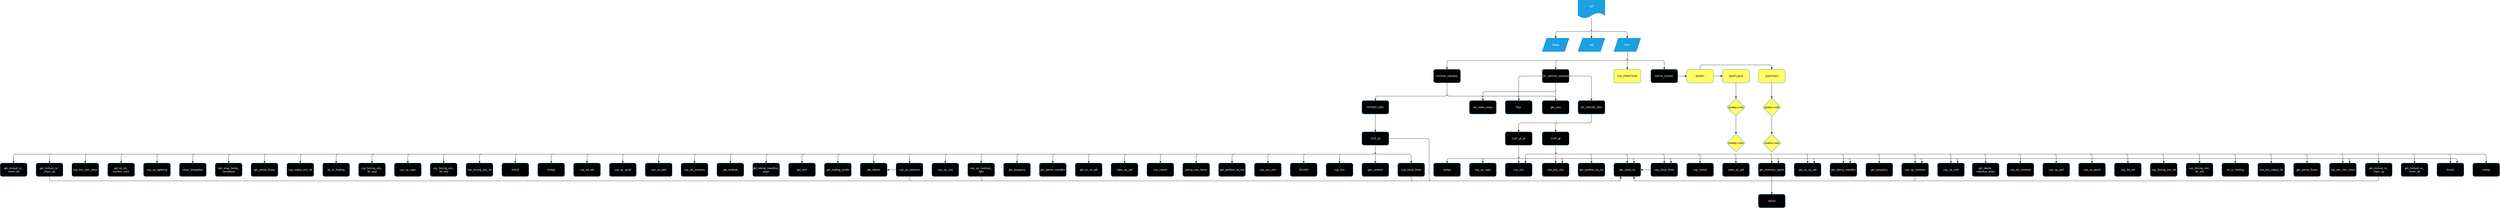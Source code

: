 <mxfile>
    <diagram id="ewuG9kTc1EjuDXKSrMaQ" name="Page-1">
        <mxGraphModel dx="8091" dy="666" grid="1" gridSize="10" guides="1" tooltips="1" connect="1" arrows="1" fold="1" page="1" pageScale="1" pageWidth="850" pageHeight="1100" math="0" shadow="0">
            <root>
                <mxCell id="0"/>
                <mxCell id="1" parent="0"/>
                <mxCell id="4" value="" style="edgeStyle=none;html=1;" parent="1" source="8" target="9" edge="1">
                    <mxGeometry relative="1" as="geometry"/>
                </mxCell>
                <mxCell id="5" value="" style="edgeStyle=orthogonalEdgeStyle;html=1;" parent="1" source="8" target="9" edge="1">
                    <mxGeometry relative="1" as="geometry"/>
                </mxCell>
                <mxCell id="6" value="" style="edgeStyle=orthogonalEdgeStyle;html=1;" parent="1" target="10" edge="1">
                    <mxGeometry relative="1" as="geometry">
                        <mxPoint x="425" y="130" as="sourcePoint"/>
                        <Array as="points">
                            <mxPoint x="425" y="190"/>
                            <mxPoint x="265" y="190"/>
                        </Array>
                    </mxGeometry>
                </mxCell>
                <mxCell id="7" value="" style="edgeStyle=orthogonalEdgeStyle;html=1;" parent="1" target="11" edge="1">
                    <mxGeometry relative="1" as="geometry">
                        <mxPoint x="425" y="130" as="sourcePoint"/>
                        <Array as="points">
                            <mxPoint x="425" y="190"/>
                            <mxPoint x="585" y="190"/>
                        </Array>
                    </mxGeometry>
                </mxCell>
                <mxCell id="8" value="GF" style="shape=document;whiteSpace=wrap;html=1;boundedLbl=1;fillColor=#1ba1e2;fontColor=#ffffff;strokeColor=#006EAF;" parent="1" vertex="1">
                    <mxGeometry x="365" y="50" width="120" height="80" as="geometry"/>
                </mxCell>
                <mxCell id="9" value="Init" style="shape=parallelogram;perimeter=parallelogramPerimeter;whiteSpace=wrap;html=1;fixedSize=1;fillColor=#1ba1e2;strokeColor=#006EAF;fontColor=#ffffff;" parent="1" vertex="1">
                    <mxGeometry x="365" y="220" width="120" height="60" as="geometry"/>
                </mxCell>
                <mxCell id="10" value="Setup" style="shape=parallelogram;perimeter=parallelogramPerimeter;whiteSpace=wrap;html=1;fixedSize=1;fillColor=#1ba1e2;strokeColor=#006EAF;fontColor=#ffffff;" parent="1" vertex="1">
                    <mxGeometry x="205" y="220" width="120" height="60" as="geometry"/>
                </mxCell>
                <mxCell id="13" value="" style="edgeStyle=orthogonalEdgeStyle;html=1;" parent="1" source="11" target="12" edge="1">
                    <mxGeometry relative="1" as="geometry"/>
                </mxCell>
                <mxCell id="19" style="edgeStyle=orthogonalEdgeStyle;html=1;exitX=0.5;exitY=1;exitDx=0;exitDy=0;entryX=0.5;entryY=0;entryDx=0;entryDy=0;" parent="1" source="11" target="18" edge="1">
                    <mxGeometry relative="1" as="geometry"/>
                </mxCell>
                <mxCell id="11" value="Run" style="shape=parallelogram;perimeter=parallelogramPerimeter;whiteSpace=wrap;html=1;fixedSize=1;fillColor=#1ba1e2;strokeColor=#006EAF;fontColor=#ffffff;" parent="1" vertex="1">
                    <mxGeometry x="525" y="220" width="120" height="60" as="geometry"/>
                </mxCell>
                <mxCell id="15" value="" style="edgeStyle=orthogonalEdgeStyle;html=1;exitX=0.5;exitY=1;exitDx=0;exitDy=0;entryX=0.5;entryY=0;entryDx=0;entryDy=0;" parent="1" source="11" target="14" edge="1">
                    <mxGeometry relative="1" as="geometry"/>
                </mxCell>
                <mxCell id="17" value="" style="edgeStyle=orthogonalEdgeStyle;html=1;exitX=0.5;exitY=1;exitDx=0;exitDy=0;entryX=0.5;entryY=0;entryDx=0;entryDy=0;" parent="1" source="11" target="16" edge="1">
                    <mxGeometry relative="1" as="geometry"/>
                </mxCell>
                <mxCell id="12" value="ICE_FRACTION" style="rounded=1;whiteSpace=wrap;html=1;fillColor=#FFFF66;strokeColor=#006EAF;fontColor=#000000;" parent="1" vertex="1">
                    <mxGeometry x="525" y="360" width="120" height="60" as="geometry"/>
                </mxCell>
                <mxCell id="29" value="" style="edgeStyle=orthogonalEdgeStyle;html=1;" parent="1" source="14" target="28" edge="1">
                    <mxGeometry relative="1" as="geometry"/>
                </mxCell>
                <mxCell id="14" value="GEOS_DQSAT" style="whiteSpace=wrap;html=1;fillColor=#000000;strokeColor=#006EAF;fontColor=#ffffff;rounded=1;" parent="1" vertex="1">
                    <mxGeometry x="690" y="360" width="120" height="60" as="geometry"/>
                </mxCell>
                <mxCell id="38" value="" style="edgeStyle=orthogonalEdgeStyle;html=1;" parent="1" source="16" target="37" edge="1">
                    <mxGeometry relative="1" as="geometry"/>
                </mxCell>
                <mxCell id="40" value="" style="edgeStyle=orthogonalEdgeStyle;html=1;" parent="1" source="16" target="39" edge="1">
                    <mxGeometry relative="1" as="geometry"/>
                </mxCell>
                <mxCell id="42" value="" style="edgeStyle=orthogonalEdgeStyle;html=1;" parent="1" source="16" target="41" edge="1">
                    <mxGeometry relative="1" as="geometry"/>
                </mxCell>
                <mxCell id="16" value="GF_GEOS5_Interface" style="whiteSpace=wrap;html=1;fillColor=#000000;strokeColor=#006EAF;fontColor=#ffffff;rounded=1;" parent="1" vertex="1">
                    <mxGeometry x="205" y="360" width="120" height="60" as="geometry"/>
                </mxCell>
                <mxCell id="36" value="" style="edgeStyle=orthogonalEdgeStyle;html=1;exitX=0.5;exitY=1;exitDx=0;exitDy=0;" parent="1" source="16" target="35" edge="1">
                    <mxGeometry relative="1" as="geometry"/>
                </mxCell>
                <mxCell id="128" style="edgeStyle=orthogonalEdgeStyle;html=1;exitX=0.5;exitY=1;exitDx=0;exitDy=0;" parent="1" source="18" target="35" edge="1">
                    <mxGeometry relative="1" as="geometry">
                        <Array as="points">
                            <mxPoint x="-220" y="480"/>
                            <mxPoint x="-60" y="480"/>
                        </Array>
                    </mxGeometry>
                </mxCell>
                <mxCell id="129" style="edgeStyle=orthogonalEdgeStyle;html=1;exitX=0.5;exitY=1;exitDx=0;exitDy=0;" parent="1" source="18" target="41" edge="1">
                    <mxGeometry relative="1" as="geometry">
                        <Array as="points">
                            <mxPoint x="-220" y="480"/>
                            <mxPoint x="100" y="480"/>
                        </Array>
                    </mxGeometry>
                </mxCell>
                <mxCell id="130" style="edgeStyle=orthogonalEdgeStyle;html=1;exitX=0.5;exitY=1;exitDx=0;exitDy=0;" parent="1" source="18" target="37" edge="1">
                    <mxGeometry relative="1" as="geometry">
                        <Array as="points">
                            <mxPoint x="-220" y="480"/>
                            <mxPoint x="265" y="480"/>
                        </Array>
                    </mxGeometry>
                </mxCell>
                <mxCell id="134" value="" style="edgeStyle=orthogonalEdgeStyle;html=1;exitX=0.5;exitY=1;exitDx=0;exitDy=0;entryX=0.5;entryY=0;entryDx=0;entryDy=0;" parent="1" source="18" target="133" edge="1">
                    <mxGeometry relative="1" as="geometry">
                        <Array as="points">
                            <mxPoint x="-220" y="480"/>
                            <mxPoint x="-540" y="480"/>
                        </Array>
                    </mxGeometry>
                </mxCell>
                <mxCell id="18" value="GF2020_Interface" style="whiteSpace=wrap;html=1;fillColor=#000000;strokeColor=#006EAF;fontColor=#ffffff;rounded=1;" parent="1" vertex="1">
                    <mxGeometry x="-280" y="360" width="120" height="60" as="geometry"/>
                </mxCell>
                <mxCell id="20" value="" style="edgeStyle=orthogonalEdgeStyle;html=1;exitX=0.5;exitY=1;exitDx=0;exitDy=0;" parent="1" source="30" target="23" edge="1">
                    <mxGeometry relative="1" as="geometry">
                        <mxPoint x="1070" y="420" as="sourcePoint"/>
                    </mxGeometry>
                </mxCell>
                <mxCell id="22" value="" style="edgeStyle=orthogonalEdgeStyle;html=1;entryX=0.5;entryY=0;entryDx=0;entryDy=0;" parent="1" source="23" target="24" edge="1">
                    <mxGeometry relative="1" as="geometry">
                        <mxPoint x="1070.0" y="650.0" as="targetPoint"/>
                    </mxGeometry>
                </mxCell>
                <mxCell id="23" value="qsatlqu.code" style="rhombus;whiteSpace=wrap;html=1;fillColor=#FFFF66;strokeColor=#006EAF;fontColor=#000000;" parent="1" vertex="1">
                    <mxGeometry x="1030" y="490" width="80" height="80" as="geometry"/>
                </mxCell>
                <mxCell id="24" value="esatlqu.code" style="rhombus;whiteSpace=wrap;html=1;fillColor=#FFFF66;strokeColor=#006EAF;fontColor=#000000;" parent="1" vertex="1">
                    <mxGeometry x="1030" y="650" width="80" height="80" as="geometry"/>
                </mxCell>
                <mxCell id="25" value="" style="edgeStyle=orthogonalEdgeStyle;html=1;entryX=0.5;entryY=0;entryDx=0;entryDy=0;" parent="1" source="26" target="27" edge="1">
                    <mxGeometry relative="1" as="geometry">
                        <mxPoint x="1230" y="650.0" as="targetPoint"/>
                    </mxGeometry>
                </mxCell>
                <mxCell id="26" value="qsatice.code" style="rhombus;whiteSpace=wrap;html=1;fillColor=#FFFF66;strokeColor=#006EAF;fontColor=#000000;" parent="1" vertex="1">
                    <mxGeometry x="1190" y="490" width="80" height="80" as="geometry"/>
                </mxCell>
                <mxCell id="27" value="esatice.code" style="rhombus;whiteSpace=wrap;html=1;fillColor=#FFFF66;strokeColor=#006EAF;fontColor=#000000;" parent="1" vertex="1">
                    <mxGeometry x="1190" y="650" width="80" height="80" as="geometry"/>
                </mxCell>
                <mxCell id="31" value="" style="edgeStyle=orthogonalEdgeStyle;html=1;" parent="1" source="28" target="30" edge="1">
                    <mxGeometry relative="1" as="geometry"/>
                </mxCell>
                <mxCell id="33" value="" style="edgeStyle=orthogonalEdgeStyle;html=1;exitX=0.5;exitY=0;exitDx=0;exitDy=0;entryX=0.5;entryY=0;entryDx=0;entryDy=0;" parent="1" source="28" target="32" edge="1">
                    <mxGeometry relative="1" as="geometry">
                        <Array as="points">
                            <mxPoint x="910" y="340"/>
                            <mxPoint x="1230" y="340"/>
                        </Array>
                    </mxGeometry>
                </mxCell>
                <mxCell id="28" value="ESINIT" style="whiteSpace=wrap;html=1;fillColor=#FFFF66;strokeColor=#006EAF;fontColor=#000000;rounded=1;" parent="1" vertex="1">
                    <mxGeometry x="850" y="360" width="120" height="60" as="geometry"/>
                </mxCell>
                <mxCell id="30" value="QSATLQU0" style="whiteSpace=wrap;html=1;fillColor=#FFFF66;strokeColor=#006EAF;fontColor=#000000;rounded=1;" parent="1" vertex="1">
                    <mxGeometry x="1010" y="360" width="120" height="60" as="geometry"/>
                </mxCell>
                <mxCell id="34" value="" style="edgeStyle=orthogonalEdgeStyle;html=1;exitX=0.5;exitY=1;exitDx=0;exitDy=0;" parent="1" source="32" target="26" edge="1">
                    <mxGeometry relative="1" as="geometry"/>
                </mxCell>
                <mxCell id="32" value="QSATICE0" style="whiteSpace=wrap;html=1;fillColor=#FFFF66;strokeColor=#006EAF;fontColor=#000000;rounded=1;" parent="1" vertex="1">
                    <mxGeometry x="1170" y="360" width="120" height="60" as="geometry"/>
                </mxCell>
                <mxCell id="35" value="set_index_loops" style="whiteSpace=wrap;html=1;fillColor=#000000;strokeColor=#006EAF;fontColor=#ffffff;rounded=1;" parent="1" vertex="1">
                    <mxGeometry x="-120" y="500" width="120" height="60" as="geometry"/>
                </mxCell>
                <mxCell id="37" value="get_vars" style="whiteSpace=wrap;html=1;fillColor=#000000;strokeColor=#006EAF;fontColor=#ffffff;rounded=1;" parent="1" vertex="1">
                    <mxGeometry x="205" y="500" width="120" height="60" as="geometry"/>
                </mxCell>
                <mxCell id="46" value="" style="edgeStyle=orthogonalEdgeStyle;html=1;exitX=0.5;exitY=1;exitDx=0;exitDy=0;" parent="1" source="39" target="45" edge="1">
                    <mxGeometry relative="1" as="geometry"/>
                </mxCell>
                <mxCell id="48" value="" style="edgeStyle=orthogonalEdgeStyle;html=1;exitX=0.5;exitY=1;exitDx=0;exitDy=0;" parent="1" source="39" target="47" edge="1">
                    <mxGeometry relative="1" as="geometry"/>
                </mxCell>
                <mxCell id="39" value="GF_GEOS5_DRV" style="whiteSpace=wrap;html=1;fillColor=#000000;strokeColor=#006EAF;fontColor=#ffffff;rounded=1;" parent="1" vertex="1">
                    <mxGeometry x="365" y="500" width="120" height="60" as="geometry"/>
                </mxCell>
                <mxCell id="41" value="flipz" style="whiteSpace=wrap;html=1;fillColor=#000000;strokeColor=#006EAF;fontColor=#ffffff;rounded=1;" parent="1" vertex="1">
                    <mxGeometry x="40" y="500" width="120" height="60" as="geometry"/>
                </mxCell>
                <mxCell id="50" value="" style="edgeStyle=orthogonalEdgeStyle;html=1;exitX=0.5;exitY=1;exitDx=0;exitDy=0;entryX=0.75;entryY=0;entryDx=0;entryDy=0;" parent="1" source="45" target="49" edge="1">
                    <mxGeometry relative="1" as="geometry"/>
                </mxCell>
                <mxCell id="52" style="edgeStyle=orthogonalEdgeStyle;html=1;exitX=0.5;exitY=1;exitDx=0;exitDy=0;entryX=0.5;entryY=0;entryDx=0;entryDy=0;" parent="1" source="45" target="51" edge="1">
                    <mxGeometry relative="1" as="geometry"/>
                </mxCell>
                <mxCell id="54" value="" style="edgeStyle=orthogonalEdgeStyle;html=1;exitX=0.5;exitY=1;exitDx=0;exitDy=0;" parent="1" source="45" target="53" edge="1">
                    <mxGeometry relative="1" as="geometry"/>
                </mxCell>
                <mxCell id="56" value="" style="edgeStyle=orthogonalEdgeStyle;html=1;exitX=0.5;exitY=1;exitDx=0;exitDy=0;" parent="1" source="45" target="55" edge="1">
                    <mxGeometry relative="1" as="geometry"/>
                </mxCell>
                <mxCell id="58" value="" style="edgeStyle=orthogonalEdgeStyle;html=1;exitX=0.5;exitY=1;exitDx=0;exitDy=0;" parent="1" source="45" target="57" edge="1">
                    <mxGeometry relative="1" as="geometry"/>
                </mxCell>
                <mxCell id="61" value="" style="edgeStyle=orthogonalEdgeStyle;html=1;exitX=0.5;exitY=1;exitDx=0;exitDy=0;" parent="1" source="45" target="60" edge="1">
                    <mxGeometry relative="1" as="geometry"/>
                </mxCell>
                <mxCell id="63" value="" style="edgeStyle=orthogonalEdgeStyle;html=1;exitX=0.5;exitY=1;exitDx=0;exitDy=0;" parent="1" source="45" target="62" edge="1">
                    <mxGeometry relative="1" as="geometry"/>
                </mxCell>
                <mxCell id="65" value="" style="edgeStyle=orthogonalEdgeStyle;html=1;exitX=0.5;exitY=1;exitDx=0;exitDy=0;" parent="1" source="45" target="64" edge="1">
                    <mxGeometry relative="1" as="geometry"/>
                </mxCell>
                <mxCell id="69" value="" style="edgeStyle=orthogonalEdgeStyle;html=1;exitX=0.5;exitY=1;exitDx=0;exitDy=0;" parent="1" source="45" target="68" edge="1">
                    <mxGeometry relative="1" as="geometry"/>
                </mxCell>
                <mxCell id="73" value="" style="edgeStyle=orthogonalEdgeStyle;html=1;exitX=0.5;exitY=1;exitDx=0;exitDy=0;" parent="1" source="45" target="72" edge="1">
                    <mxGeometry relative="1" as="geometry"/>
                </mxCell>
                <mxCell id="75" value="" style="edgeStyle=orthogonalEdgeStyle;html=1;exitX=0.5;exitY=1;exitDx=0;exitDy=0;" parent="1" source="45" target="74" edge="1">
                    <mxGeometry relative="1" as="geometry"/>
                </mxCell>
                <mxCell id="78" value="" style="edgeStyle=orthogonalEdgeStyle;html=1;exitX=0.5;exitY=1;exitDx=0;exitDy=0;" parent="1" source="45" target="77" edge="1">
                    <mxGeometry relative="1" as="geometry"/>
                </mxCell>
                <mxCell id="80" value="" style="edgeStyle=orthogonalEdgeStyle;html=1;exitX=0.5;exitY=1;exitDx=0;exitDy=0;" parent="1" source="45" target="79" edge="1">
                    <mxGeometry relative="1" as="geometry">
                        <mxPoint x="265" y="700" as="sourcePoint"/>
                        <Array as="points">
                            <mxPoint x="265" y="710"/>
                            <mxPoint x="265" y="740"/>
                            <mxPoint x="2185" y="740"/>
                        </Array>
                    </mxGeometry>
                </mxCell>
                <mxCell id="82" value="" style="edgeStyle=orthogonalEdgeStyle;html=1;exitX=0.5;exitY=1;exitDx=0;exitDy=0;" parent="1" source="45" target="81" edge="1">
                    <mxGeometry relative="1" as="geometry"/>
                </mxCell>
                <mxCell id="84" value="" style="edgeStyle=orthogonalEdgeStyle;html=1;exitX=0.5;exitY=1;exitDx=0;exitDy=0;" parent="1" source="45" target="83" edge="1">
                    <mxGeometry relative="1" as="geometry"/>
                </mxCell>
                <mxCell id="86" value="" style="edgeStyle=orthogonalEdgeStyle;html=1;exitX=0.5;exitY=1;exitDx=0;exitDy=0;" parent="1" source="45" target="85" edge="1">
                    <mxGeometry relative="1" as="geometry">
                        <mxPoint x="265" y="700" as="sourcePoint"/>
                        <Array as="points">
                            <mxPoint x="265" y="710"/>
                            <mxPoint x="265" y="740"/>
                            <mxPoint x="2660" y="740"/>
                        </Array>
                    </mxGeometry>
                </mxCell>
                <mxCell id="88" value="" style="edgeStyle=orthogonalEdgeStyle;html=1;exitX=0.5;exitY=1;exitDx=0;exitDy=0;" parent="1" source="45" target="87" edge="1">
                    <mxGeometry relative="1" as="geometry"/>
                </mxCell>
                <mxCell id="90" value="" style="edgeStyle=orthogonalEdgeStyle;html=1;exitX=0.5;exitY=1;exitDx=0;exitDy=0;" parent="1" source="45" target="89" edge="1">
                    <mxGeometry relative="1" as="geometry"/>
                </mxCell>
                <mxCell id="92" value="" style="edgeStyle=orthogonalEdgeStyle;html=1;exitX=0.5;exitY=1;exitDx=0;exitDy=0;" parent="1" source="45" target="91" edge="1">
                    <mxGeometry relative="1" as="geometry"/>
                </mxCell>
                <mxCell id="94" value="" style="edgeStyle=orthogonalEdgeStyle;html=1;exitX=0.5;exitY=1;exitDx=0;exitDy=0;" parent="1" source="45" target="93" edge="1">
                    <mxGeometry relative="1" as="geometry"/>
                </mxCell>
                <mxCell id="96" value="" style="edgeStyle=orthogonalEdgeStyle;html=1;exitX=0.5;exitY=1;exitDx=0;exitDy=0;" parent="1" source="45" target="95" edge="1">
                    <mxGeometry relative="1" as="geometry"/>
                </mxCell>
                <mxCell id="99" value="" style="edgeStyle=orthogonalEdgeStyle;html=1;exitX=0.5;exitY=1;exitDx=0;exitDy=0;" parent="1" source="45" target="98" edge="1">
                    <mxGeometry relative="1" as="geometry"/>
                </mxCell>
                <mxCell id="101" value="" style="edgeStyle=orthogonalEdgeStyle;html=1;exitX=0.5;exitY=1;exitDx=0;exitDy=0;" parent="1" source="45" target="100" edge="1">
                    <mxGeometry relative="1" as="geometry"/>
                </mxCell>
                <mxCell id="103" value="" style="edgeStyle=orthogonalEdgeStyle;html=1;exitX=0.5;exitY=1;exitDx=0;exitDy=0;" parent="1" source="45" target="102" edge="1">
                    <mxGeometry relative="1" as="geometry"/>
                </mxCell>
                <mxCell id="106" value="" style="edgeStyle=orthogonalEdgeStyle;html=1;exitX=0.5;exitY=1;exitDx=0;exitDy=0;" parent="1" source="45" target="105" edge="1">
                    <mxGeometry relative="1" as="geometry"/>
                </mxCell>
                <mxCell id="109" value="" style="edgeStyle=orthogonalEdgeStyle;html=1;exitX=0.5;exitY=1;exitDx=0;exitDy=0;" parent="1" source="45" target="107" edge="1">
                    <mxGeometry relative="1" as="geometry"/>
                </mxCell>
                <mxCell id="111" value="" style="edgeStyle=orthogonalEdgeStyle;html=1;exitX=0.5;exitY=1;exitDx=0;exitDy=0;" parent="1" source="45" target="110" edge="1">
                    <mxGeometry relative="1" as="geometry"/>
                </mxCell>
                <mxCell id="45" value="CUP_gf" style="whiteSpace=wrap;html=1;fillColor=#000000;strokeColor=#006EAF;fontColor=#ffffff;rounded=1;" parent="1" vertex="1">
                    <mxGeometry x="205" y="640" width="120" height="60" as="geometry"/>
                </mxCell>
                <mxCell id="112" value="" style="edgeStyle=orthogonalEdgeStyle;html=1;entryX=0.5;entryY=0;entryDx=0;entryDy=0;" parent="1" source="47" target="49" edge="1">
                    <mxGeometry relative="1" as="geometry">
                        <mxPoint x="130" y="770" as="targetPoint"/>
                        <Array as="points">
                            <mxPoint x="100" y="770"/>
                            <mxPoint x="100" y="770"/>
                        </Array>
                    </mxGeometry>
                </mxCell>
                <mxCell id="113" style="edgeStyle=orthogonalEdgeStyle;html=1;exitX=0.5;exitY=1;exitDx=0;exitDy=0;entryX=0.75;entryY=0;entryDx=0;entryDy=0;" parent="1" source="47" target="51" edge="1">
                    <mxGeometry relative="1" as="geometry">
                        <Array as="points">
                            <mxPoint x="100" y="760"/>
                            <mxPoint x="295" y="760"/>
                        </Array>
                    </mxGeometry>
                </mxCell>
                <mxCell id="114" style="edgeStyle=orthogonalEdgeStyle;html=1;exitX=0.5;exitY=1;exitDx=0;exitDy=0;entryX=0.75;entryY=0;entryDx=0;entryDy=0;" parent="1" source="47" target="55" edge="1">
                    <mxGeometry relative="1" as="geometry">
                        <Array as="points">
                            <mxPoint x="100" y="760"/>
                            <mxPoint x="615" y="760"/>
                        </Array>
                    </mxGeometry>
                </mxCell>
                <mxCell id="115" style="edgeStyle=orthogonalEdgeStyle;html=1;exitX=0.5;exitY=1;exitDx=0;exitDy=0;entryX=0.75;entryY=0;entryDx=0;entryDy=0;" parent="1" source="47" target="57" edge="1">
                    <mxGeometry relative="1" as="geometry">
                        <Array as="points">
                            <mxPoint x="100" y="760"/>
                            <mxPoint x="780" y="760"/>
                        </Array>
                    </mxGeometry>
                </mxCell>
                <mxCell id="116" style="edgeStyle=orthogonalEdgeStyle;html=1;exitX=0.5;exitY=1;exitDx=0;exitDy=0;entryX=0.75;entryY=0;entryDx=0;entryDy=0;" parent="1" source="47" target="64" edge="1">
                    <mxGeometry relative="1" as="geometry">
                        <Array as="points">
                            <mxPoint x="100" y="760"/>
                            <mxPoint x="1260" y="760"/>
                        </Array>
                    </mxGeometry>
                </mxCell>
                <mxCell id="117" style="edgeStyle=orthogonalEdgeStyle;html=1;exitX=0.5;exitY=1;exitDx=0;exitDy=0;entryX=0.75;entryY=0;entryDx=0;entryDy=0;" parent="1" source="47" target="68" edge="1">
                    <mxGeometry relative="1" as="geometry">
                        <mxPoint x="940" y="730" as="targetPoint"/>
                        <Array as="points">
                            <mxPoint x="100" y="760"/>
                            <mxPoint x="1420" y="760"/>
                        </Array>
                    </mxGeometry>
                </mxCell>
                <mxCell id="118" style="edgeStyle=orthogonalEdgeStyle;html=1;exitX=0.5;exitY=1;exitDx=0;exitDy=0;entryX=0.75;entryY=0;entryDx=0;entryDy=0;" parent="1" source="47" target="70" edge="1">
                    <mxGeometry relative="1" as="geometry">
                        <Array as="points">
                            <mxPoint x="100" y="760"/>
                            <mxPoint x="1580" y="760"/>
                        </Array>
                    </mxGeometry>
                </mxCell>
                <mxCell id="119" style="edgeStyle=orthogonalEdgeStyle;html=1;exitX=0.5;exitY=1;exitDx=0;exitDy=0;entryX=0.75;entryY=0;entryDx=0;entryDy=0;" parent="1" source="47" target="74" edge="1">
                    <mxGeometry relative="1" as="geometry">
                        <Array as="points">
                            <mxPoint x="100" y="760"/>
                            <mxPoint x="1900" y="760"/>
                        </Array>
                    </mxGeometry>
                </mxCell>
                <mxCell id="120" style="edgeStyle=orthogonalEdgeStyle;html=1;exitX=0.5;exitY=1;exitDx=0;exitDy=0;entryX=0.75;entryY=0;entryDx=0;entryDy=0;" parent="1" source="47" target="77" edge="1">
                    <mxGeometry relative="1" as="geometry">
                        <Array as="points">
                            <mxPoint x="100" y="760"/>
                            <mxPoint x="2060" y="760"/>
                        </Array>
                    </mxGeometry>
                </mxCell>
                <mxCell id="122" style="edgeStyle=orthogonalEdgeStyle;html=1;exitX=0.5;exitY=1;exitDx=0;exitDy=0;" parent="1" source="47" target="121" edge="1">
                    <mxGeometry relative="1" as="geometry">
                        <Array as="points">
                            <mxPoint x="100" y="760"/>
                            <mxPoint x="-60" y="760"/>
                        </Array>
                    </mxGeometry>
                </mxCell>
                <mxCell id="123" style="edgeStyle=orthogonalEdgeStyle;html=1;exitX=0.5;exitY=1;exitDx=0;exitDy=0;entryX=0.75;entryY=0;entryDx=0;entryDy=0;" parent="1" source="47" target="100" edge="1">
                    <mxGeometry relative="1" as="geometry">
                        <Array as="points">
                            <mxPoint x="100" y="760"/>
                            <mxPoint x="3810" y="760"/>
                        </Array>
                    </mxGeometry>
                </mxCell>
                <mxCell id="124" style="edgeStyle=orthogonalEdgeStyle;html=1;exitX=0.5;exitY=1;exitDx=0;exitDy=0;entryX=0.75;entryY=0;entryDx=0;entryDy=0;" parent="1" source="47" target="107" edge="1">
                    <mxGeometry relative="1" as="geometry">
                        <Array as="points">
                            <mxPoint x="100" y="760"/>
                            <mxPoint x="4290" y="760"/>
                        </Array>
                    </mxGeometry>
                </mxCell>
                <mxCell id="126" style="edgeStyle=orthogonalEdgeStyle;html=1;exitX=0.5;exitY=1;exitDx=0;exitDy=0;" parent="1" source="47" target="125" edge="1">
                    <mxGeometry relative="1" as="geometry">
                        <Array as="points">
                            <mxPoint x="100" y="760"/>
                            <mxPoint x="-220" y="760"/>
                        </Array>
                    </mxGeometry>
                </mxCell>
                <mxCell id="47" value="CUP_gf_sh" style="whiteSpace=wrap;html=1;fillColor=#000000;strokeColor=#006EAF;fontColor=#ffffff;rounded=1;" parent="1" vertex="1">
                    <mxGeometry x="40" y="640" width="120" height="60" as="geometry"/>
                </mxCell>
                <mxCell id="49" value="cup_env" style="whiteSpace=wrap;html=1;fillColor=#000000;strokeColor=#006EAF;fontColor=#ffffff;rounded=1;" parent="1" vertex="1">
                    <mxGeometry x="40" y="780" width="120" height="60" as="geometry"/>
                </mxCell>
                <mxCell id="51" value="cup_env_clev" style="whiteSpace=wrap;html=1;fillColor=#000000;strokeColor=#006EAF;fontColor=#ffffff;rounded=1;" parent="1" vertex="1">
                    <mxGeometry x="205" y="780" width="120" height="60" as="geometry"/>
                </mxCell>
                <mxCell id="53" value="get_partition_liq_ice" style="whiteSpace=wrap;html=1;fillColor=#000000;strokeColor=#006EAF;fontColor=#ffffff;rounded=1;" parent="1" vertex="1">
                    <mxGeometry x="365" y="780" width="120" height="60" as="geometry"/>
                </mxCell>
                <mxCell id="55" value="get_cloud_bc" style="whiteSpace=wrap;html=1;fillColor=#000000;strokeColor=#006EAF;fontColor=#ffffff;rounded=1;" parent="1" vertex="1">
                    <mxGeometry x="525" y="780" width="120" height="60" as="geometry"/>
                </mxCell>
                <mxCell id="59" value="" style="edgeStyle=orthogonalEdgeStyle;html=1;" parent="1" source="57" target="55" edge="1">
                    <mxGeometry relative="1" as="geometry"/>
                </mxCell>
                <mxCell id="57" value="cup_cloud_limits" style="whiteSpace=wrap;html=1;fillColor=#000000;strokeColor=#006EAF;fontColor=#ffffff;rounded=1;" parent="1" vertex="1">
                    <mxGeometry x="690" y="780" width="120" height="60" as="geometry"/>
                </mxCell>
                <mxCell id="60" value="cup_minimi" style="whiteSpace=wrap;html=1;fillColor=#000000;strokeColor=#006EAF;fontColor=#ffffff;rounded=1;" parent="1" vertex="1">
                    <mxGeometry x="850" y="780" width="120" height="60" as="geometry"/>
                </mxCell>
                <mxCell id="62" value="rates_up_pdf" style="whiteSpace=wrap;html=1;fillColor=#000000;strokeColor=#006EAF;fontColor=#ffffff;rounded=1;" parent="1" vertex="1">
                    <mxGeometry x="1010" y="780" width="120" height="60" as="geometry"/>
                </mxCell>
                <mxCell id="67" value="" style="edgeStyle=orthogonalEdgeStyle;html=1;" parent="1" source="64" target="66" edge="1">
                    <mxGeometry relative="1" as="geometry"/>
                </mxCell>
                <mxCell id="64" value="get_inversion_layers" style="whiteSpace=wrap;html=1;fillColor=#000000;strokeColor=#006EAF;fontColor=#ffffff;rounded=1;" parent="1" vertex="1">
                    <mxGeometry x="1170" y="780" width="120" height="60" as="geometry"/>
                </mxCell>
                <mxCell id="66" value="deriv3" style="whiteSpace=wrap;html=1;fillColor=#000000;strokeColor=#006EAF;fontColor=#ffffff;rounded=1;" parent="1" vertex="1">
                    <mxGeometry x="1170" y="920" width="120" height="60" as="geometry"/>
                </mxCell>
                <mxCell id="71" value="" style="edgeStyle=orthogonalEdgeStyle;html=1;exitX=0.5;exitY=1;exitDx=0;exitDy=0;" parent="1" source="45" target="70" edge="1">
                    <mxGeometry relative="1" as="geometry">
                        <mxPoint x="730" y="690" as="sourcePoint"/>
                    </mxGeometry>
                </mxCell>
                <mxCell id="68" value="get_zu_zd_pdf" style="whiteSpace=wrap;html=1;fillColor=#000000;strokeColor=#006EAF;fontColor=#ffffff;rounded=1;" parent="1" vertex="1">
                    <mxGeometry x="1330" y="780" width="120" height="60" as="geometry"/>
                </mxCell>
                <mxCell id="70" value="get_lateral_massflux" style="whiteSpace=wrap;html=1;fillColor=#000000;strokeColor=#006EAF;fontColor=#ffffff;rounded=1;" parent="1" vertex="1">
                    <mxGeometry x="1490" y="780" width="120" height="60" as="geometry"/>
                </mxCell>
                <mxCell id="72" value="get_bouyancy" style="whiteSpace=wrap;html=1;fillColor=#000000;strokeColor=#006EAF;fontColor=#ffffff;rounded=1;" parent="1" vertex="1">
                    <mxGeometry x="1650" y="780" width="120" height="60" as="geometry"/>
                </mxCell>
                <mxCell id="76" style="edgeStyle=orthogonalEdgeStyle;html=1;exitX=0.5;exitY=1;exitDx=0;exitDy=0;entryX=0.75;entryY=1;entryDx=0;entryDy=0;" parent="1" source="74" target="55" edge="1">
                    <mxGeometry relative="1" as="geometry">
                        <mxPoint x="1090" y="900" as="targetPoint"/>
                        <Array as="points">
                            <mxPoint x="1870" y="860"/>
                            <mxPoint x="615" y="860"/>
                        </Array>
                    </mxGeometry>
                </mxCell>
                <mxCell id="74" value="cup_up_moisture" style="whiteSpace=wrap;html=1;fillColor=#000000;strokeColor=#006EAF;fontColor=#ffffff;rounded=1;" parent="1" vertex="1">
                    <mxGeometry x="1810" y="780" width="120" height="60" as="geometry"/>
                </mxCell>
                <mxCell id="77" value="cup_up_vvel" style="whiteSpace=wrap;html=1;fillColor=#000000;strokeColor=#006EAF;fontColor=#ffffff;rounded=1;" parent="1" vertex="1">
                    <mxGeometry x="1970" y="780" width="120" height="60" as="geometry"/>
                </mxCell>
                <mxCell id="79" value="get_lateral_ massflux_down" style="whiteSpace=wrap;html=1;fillColor=#000000;strokeColor=#006EAF;fontColor=#ffffff;rounded=1;" parent="1" vertex="1">
                    <mxGeometry x="2125" y="780" width="120" height="60" as="geometry"/>
                </mxCell>
                <mxCell id="81" value="cup_dd_moisture" style="whiteSpace=wrap;html=1;fillColor=#000000;strokeColor=#006EAF;fontColor=#ffffff;rounded=1;" parent="1" vertex="1">
                    <mxGeometry x="2280" y="780" width="120" height="60" as="geometry"/>
                </mxCell>
                <mxCell id="83" value="cup_up_aa0" style="whiteSpace=wrap;html=1;fillColor=#000000;strokeColor=#006EAF;fontColor=#ffffff;rounded=1;" parent="1" vertex="1">
                    <mxGeometry x="2440" y="780" width="120" height="60" as="geometry"/>
                </mxCell>
                <mxCell id="85" value="cup_up_aa1bl" style="whiteSpace=wrap;html=1;fillColor=#000000;strokeColor=#006EAF;fontColor=#ffffff;rounded=1;" parent="1" vertex="1">
                    <mxGeometry x="2600" y="780" width="120" height="60" as="geometry"/>
                </mxCell>
                <mxCell id="87" value="cup_dd_edt" style="whiteSpace=wrap;html=1;fillColor=#000000;strokeColor=#006EAF;fontColor=#ffffff;rounded=1;" parent="1" vertex="1">
                    <mxGeometry x="2760" y="780" width="120" height="60" as="geometry"/>
                </mxCell>
                <mxCell id="89" value="cup_forcing_ens_3d" style="whiteSpace=wrap;html=1;fillColor=#000000;strokeColor=#006EAF;fontColor=#ffffff;rounded=1;" parent="1" vertex="1">
                    <mxGeometry x="2920" y="780" width="120" height="60" as="geometry"/>
                </mxCell>
                <mxCell id="91" value="cup_forcing_ens_ 3d_mid" style="whiteSpace=wrap;html=1;fillColor=#000000;strokeColor=#006EAF;fontColor=#ffffff;rounded=1;" parent="1" vertex="1">
                    <mxGeometry x="3080" y="780" width="120" height="60" as="geometry"/>
                </mxCell>
                <mxCell id="93" value="ke_to_heating" style="whiteSpace=wrap;html=1;fillColor=#000000;strokeColor=#006EAF;fontColor=#ffffff;rounded=1;" parent="1" vertex="1">
                    <mxGeometry x="3240" y="780" width="120" height="60" as="geometry"/>
                </mxCell>
                <mxCell id="95" value="cup_env_output_3d" style="whiteSpace=wrap;html=1;fillColor=#000000;strokeColor=#006EAF;fontColor=#ffffff;rounded=1;" parent="1" vertex="1">
                    <mxGeometry x="3400" y="780" width="120" height="60" as="geometry"/>
                </mxCell>
                <mxCell id="98" value="get_precip_fluxes" style="whiteSpace=wrap;html=1;fillColor=#000000;strokeColor=#006EAF;fontColor=#ffffff;rounded=1;" parent="1" vertex="1">
                    <mxGeometry x="3560" y="780" width="120" height="60" as="geometry"/>
                </mxCell>
                <mxCell id="100" value="cup_env_clev_chem" style="whiteSpace=wrap;html=1;fillColor=#000000;strokeColor=#006EAF;fontColor=#ffffff;rounded=1;" parent="1" vertex="1">
                    <mxGeometry x="3720" y="780" width="120" height="60" as="geometry"/>
                </mxCell>
                <mxCell id="104" style="edgeStyle=orthogonalEdgeStyle;html=1;exitX=0.5;exitY=1;exitDx=0;exitDy=0;entryX=0.75;entryY=1;entryDx=0;entryDy=0;" parent="1" source="102" target="55" edge="1">
                    <mxGeometry relative="1" as="geometry">
                        <mxPoint x="1030" y="880" as="targetPoint"/>
                        <Array as="points">
                            <mxPoint x="3940" y="860"/>
                            <mxPoint x="615" y="860"/>
                        </Array>
                    </mxGeometry>
                </mxCell>
                <mxCell id="102" value="get_incloud_sc_ chem_up" style="whiteSpace=wrap;html=1;fillColor=#000000;strokeColor=#006EAF;fontColor=#ffffff;rounded=1;" parent="1" vertex="1">
                    <mxGeometry x="3880" y="780" width="120" height="60" as="geometry"/>
                </mxCell>
                <mxCell id="105" value="get_incloud_sc_ chem_dd" style="whiteSpace=wrap;html=1;fillColor=#000000;strokeColor=#006EAF;fontColor=#ffffff;rounded=1;" parent="1" vertex="1">
                    <mxGeometry x="4040" y="780" width="120" height="60" as="geometry"/>
                </mxCell>
                <mxCell id="107" value="fct1d3" style="whiteSpace=wrap;html=1;fillColor=#000000;strokeColor=#006EAF;fontColor=#ffffff;rounded=1;" parent="1" vertex="1">
                    <mxGeometry x="4200" y="780" width="120" height="60" as="geometry"/>
                </mxCell>
                <mxCell id="110" value="tridiag" style="whiteSpace=wrap;html=1;fillColor=#000000;strokeColor=#006EAF;fontColor=#ffffff;rounded=1;" parent="1" vertex="1">
                    <mxGeometry x="4360" y="780" width="120" height="60" as="geometry"/>
                </mxCell>
                <mxCell id="121" value="cup_up_cape" style="whiteSpace=wrap;html=1;fillColor=#000000;strokeColor=#006EAF;fontColor=#ffffff;rounded=1;" parent="1" vertex="1">
                    <mxGeometry x="-120" y="780" width="120" height="60" as="geometry"/>
                </mxCell>
                <mxCell id="125" value="bidiag" style="whiteSpace=wrap;html=1;fillColor=#000000;strokeColor=#006EAF;fontColor=#ffffff;rounded=1;" parent="1" vertex="1">
                    <mxGeometry x="-280" y="780" width="120" height="60" as="geometry"/>
                </mxCell>
                <mxCell id="136" value="" style="edgeStyle=none;html=1;entryX=0.5;entryY=0;entryDx=0;entryDy=0;" parent="1" source="133" target="138" edge="1">
                    <mxGeometry relative="1" as="geometry"/>
                </mxCell>
                <mxCell id="133" value="GF2020_DRV" style="whiteSpace=wrap;html=1;fillColor=#000000;strokeColor=#006EAF;fontColor=#ffffff;rounded=1;" parent="1" vertex="1">
                    <mxGeometry x="-600" y="500" width="120" height="60" as="geometry"/>
                </mxCell>
                <mxCell id="140" value="" style="edgeStyle=orthogonalEdgeStyle;html=1;" parent="1" source="138" target="139" edge="1">
                    <mxGeometry relative="1" as="geometry"/>
                </mxCell>
                <mxCell id="144" value="" style="edgeStyle=orthogonalEdgeStyle;html=1;exitX=0.5;exitY=1;exitDx=0;exitDy=0;entryX=0.5;entryY=0;entryDx=0;entryDy=0;" parent="1" source="138" target="143" edge="1">
                    <mxGeometry relative="1" as="geometry"/>
                </mxCell>
                <mxCell id="146" value="" style="edgeStyle=orthogonalEdgeStyle;html=1;exitX=0.5;exitY=1;exitDx=0;exitDy=0;" parent="1" source="138" target="145" edge="1">
                    <mxGeometry relative="1" as="geometry"/>
                </mxCell>
                <mxCell id="148" value="" style="edgeStyle=orthogonalEdgeStyle;html=1;exitX=0.5;exitY=1;exitDx=0;exitDy=0;" parent="1" source="138" target="147" edge="1">
                    <mxGeometry relative="1" as="geometry"/>
                </mxCell>
                <mxCell id="150" value="" style="edgeStyle=orthogonalEdgeStyle;html=1;exitX=0.5;exitY=1;exitDx=0;exitDy=0;" parent="1" source="138" target="149" edge="1">
                    <mxGeometry relative="1" as="geometry"/>
                </mxCell>
                <mxCell id="152" value="" style="edgeStyle=orthogonalEdgeStyle;html=1;exitX=0.5;exitY=1;exitDx=0;exitDy=0;" parent="1" source="138" target="151" edge="1">
                    <mxGeometry relative="1" as="geometry"/>
                </mxCell>
                <mxCell id="153" style="edgeStyle=orthogonalEdgeStyle;html=1;exitX=1;exitY=0.5;exitDx=0;exitDy=0;entryX=0.25;entryY=1;entryDx=0;entryDy=0;" parent="1" source="138" target="55" edge="1">
                    <mxGeometry relative="1" as="geometry">
                        <Array as="points">
                            <mxPoint x="-300" y="670"/>
                            <mxPoint x="-300" y="860"/>
                            <mxPoint x="555" y="860"/>
                        </Array>
                    </mxGeometry>
                </mxCell>
                <mxCell id="156" value="" style="edgeStyle=orthogonalEdgeStyle;html=1;" parent="1" source="138" target="155" edge="1">
                    <mxGeometry relative="1" as="geometry">
                        <Array as="points">
                            <mxPoint x="-540" y="740"/>
                            <mxPoint x="-380" y="740"/>
                        </Array>
                    </mxGeometry>
                </mxCell>
                <mxCell id="159" value="" style="edgeStyle=orthogonalEdgeStyle;html=1;exitX=0.5;exitY=1;exitDx=0;exitDy=0;" parent="1" source="138" target="158" edge="1">
                    <mxGeometry relative="1" as="geometry"/>
                </mxCell>
                <mxCell id="164" style="edgeStyle=orthogonalEdgeStyle;html=1;exitX=0.5;exitY=1;exitDx=0;exitDy=0;" parent="1" source="138" target="160" edge="1">
                    <mxGeometry relative="1" as="geometry"/>
                </mxCell>
                <mxCell id="165" style="edgeStyle=orthogonalEdgeStyle;html=1;exitX=0.5;exitY=1;exitDx=0;exitDy=0;" parent="1" source="138" target="161" edge="1">
                    <mxGeometry relative="1" as="geometry"/>
                </mxCell>
                <mxCell id="166" style="edgeStyle=orthogonalEdgeStyle;html=1;exitX=0.5;exitY=1;exitDx=0;exitDy=0;entryX=0.5;entryY=0;entryDx=0;entryDy=0;" parent="1" source="138" target="162" edge="1">
                    <mxGeometry relative="1" as="geometry">
                        <mxPoint x="-1780" y="680" as="targetPoint"/>
                    </mxGeometry>
                </mxCell>
                <mxCell id="167" style="edgeStyle=orthogonalEdgeStyle;html=1;exitX=0.5;exitY=1;exitDx=0;exitDy=0;entryX=0.5;entryY=0;entryDx=0;entryDy=0;" parent="1" source="138" target="163" edge="1">
                    <mxGeometry relative="1" as="geometry">
                        <mxPoint x="-1570" y="699.762" as="targetPoint"/>
                    </mxGeometry>
                </mxCell>
                <mxCell id="169" style="edgeStyle=orthogonalEdgeStyle;html=1;exitX=0.5;exitY=1;exitDx=0;exitDy=0;entryX=0.5;entryY=0;entryDx=0;entryDy=0;" parent="1" source="138" target="168" edge="1">
                    <mxGeometry relative="1" as="geometry"/>
                </mxCell>
                <mxCell id="173" style="edgeStyle=orthogonalEdgeStyle;html=1;exitX=0.5;exitY=1;exitDx=0;exitDy=0;entryX=0.5;entryY=0;entryDx=0;entryDy=0;" parent="1" source="138" target="171" edge="1">
                    <mxGeometry relative="1" as="geometry">
                        <mxPoint x="-1750" y="730" as="targetPoint"/>
                    </mxGeometry>
                </mxCell>
                <mxCell id="174" style="edgeStyle=orthogonalEdgeStyle;html=1;exitX=0.5;exitY=1;exitDx=0;exitDy=0;entryX=0.5;entryY=0;entryDx=0;entryDy=0;" parent="1" source="138" target="172" edge="1">
                    <mxGeometry relative="1" as="geometry">
                        <mxPoint x="-1620" y="660" as="targetPoint"/>
                    </mxGeometry>
                </mxCell>
                <mxCell id="179" style="edgeStyle=orthogonalEdgeStyle;html=1;exitX=0.5;exitY=1;exitDx=0;exitDy=0;entryX=0.5;entryY=0;entryDx=0;entryDy=0;" parent="1" source="138" target="178" edge="1">
                    <mxGeometry relative="1" as="geometry">
                        <mxPoint x="-1740" y="630" as="targetPoint"/>
                    </mxGeometry>
                </mxCell>
                <mxCell id="181" style="edgeStyle=orthogonalEdgeStyle;html=1;exitX=0.5;exitY=1;exitDx=0;exitDy=0;entryX=0.5;entryY=0;entryDx=0;entryDy=0;" parent="1" source="138" target="175" edge="1">
                    <mxGeometry relative="1" as="geometry">
                        <mxPoint x="-2070" y="630" as="targetPoint"/>
                    </mxGeometry>
                </mxCell>
                <mxCell id="184" style="edgeStyle=orthogonalEdgeStyle;html=1;exitX=0.5;exitY=1;exitDx=0;exitDy=0;" parent="1" source="138" target="182" edge="1">
                    <mxGeometry relative="1" as="geometry">
                        <mxPoint x="-1850" y="590" as="targetPoint"/>
                    </mxGeometry>
                </mxCell>
                <mxCell id="185" style="edgeStyle=orthogonalEdgeStyle;html=1;exitX=0.5;exitY=1;exitDx=0;exitDy=0;" parent="1" source="138" target="183" edge="1">
                    <mxGeometry relative="1" as="geometry">
                        <mxPoint x="-2060" y="620" as="targetPoint"/>
                    </mxGeometry>
                </mxCell>
                <mxCell id="187" style="edgeStyle=orthogonalEdgeStyle;html=1;exitX=0.5;exitY=1;exitDx=0;exitDy=0;entryX=0.5;entryY=0;entryDx=0;entryDy=0;" parent="1" source="138" target="186" edge="1">
                    <mxGeometry relative="1" as="geometry">
                        <mxPoint x="-2000" y="600" as="targetPoint"/>
                    </mxGeometry>
                </mxCell>
                <mxCell id="191" style="edgeStyle=orthogonalEdgeStyle;html=1;exitX=0.5;exitY=1;exitDx=0;exitDy=0;entryX=0.5;entryY=0;entryDx=0;entryDy=0;" parent="1" source="138" target="189" edge="1">
                    <mxGeometry relative="1" as="geometry">
                        <mxPoint x="-3240" y="670" as="targetPoint"/>
                    </mxGeometry>
                </mxCell>
                <mxCell id="192" style="edgeStyle=orthogonalEdgeStyle;html=1;exitX=0.5;exitY=1;exitDx=0;exitDy=0;" parent="1" source="138" target="190" edge="1">
                    <mxGeometry relative="1" as="geometry">
                        <mxPoint x="-2255.333" y="580" as="targetPoint"/>
                    </mxGeometry>
                </mxCell>
                <mxCell id="193" style="edgeStyle=orthogonalEdgeStyle;html=1;exitX=0.5;exitY=1;exitDx=0;exitDy=0;" parent="1" source="138" target="188" edge="1">
                    <mxGeometry relative="1" as="geometry">
                        <mxPoint x="-1830" y="630" as="targetPoint"/>
                    </mxGeometry>
                </mxCell>
                <mxCell id="196" style="edgeStyle=orthogonalEdgeStyle;html=1;exitX=0.5;exitY=1;exitDx=0;exitDy=0;entryX=0.5;entryY=0;entryDx=0;entryDy=0;" parent="1" source="138" target="194" edge="1">
                    <mxGeometry relative="1" as="geometry"/>
                </mxCell>
                <mxCell id="197" style="edgeStyle=orthogonalEdgeStyle;html=1;exitX=0.5;exitY=1;exitDx=0;exitDy=0;" parent="1" source="138" target="195" edge="1">
                    <mxGeometry relative="1" as="geometry"/>
                </mxCell>
                <mxCell id="199" style="edgeStyle=orthogonalEdgeStyle;html=1;exitX=0.5;exitY=1;exitDx=0;exitDy=0;" parent="1" source="138" target="198" edge="1">
                    <mxGeometry relative="1" as="geometry"/>
                </mxCell>
                <mxCell id="205" style="edgeStyle=orthogonalEdgeStyle;html=1;exitX=0.5;exitY=1;exitDx=0;exitDy=0;" parent="1" source="138" target="200" edge="1">
                    <mxGeometry relative="1" as="geometry"/>
                </mxCell>
                <mxCell id="206" style="edgeStyle=orthogonalEdgeStyle;html=1;exitX=0.5;exitY=1;exitDx=0;exitDy=0;" parent="1" source="138" target="201" edge="1">
                    <mxGeometry relative="1" as="geometry"/>
                </mxCell>
                <mxCell id="207" style="edgeStyle=orthogonalEdgeStyle;html=1;exitX=0.5;exitY=1;exitDx=0;exitDy=0;" parent="1" source="138" target="202" edge="1">
                    <mxGeometry relative="1" as="geometry"/>
                </mxCell>
                <mxCell id="208" style="edgeStyle=orthogonalEdgeStyle;html=1;exitX=0.5;exitY=1;exitDx=0;exitDy=0;" parent="1" source="138" target="203" edge="1">
                    <mxGeometry relative="1" as="geometry"/>
                </mxCell>
                <mxCell id="209" style="edgeStyle=orthogonalEdgeStyle;html=1;exitX=0.5;exitY=1;exitDx=0;exitDy=0;" parent="1" source="138" target="204" edge="1">
                    <mxGeometry relative="1" as="geometry"/>
                </mxCell>
                <mxCell id="211" style="edgeStyle=orthogonalEdgeStyle;html=1;exitX=0.5;exitY=1;exitDx=0;exitDy=0;" parent="1" source="138" target="210" edge="1">
                    <mxGeometry relative="1" as="geometry"/>
                </mxCell>
                <mxCell id="217" style="edgeStyle=orthogonalEdgeStyle;html=1;exitX=0.5;exitY=1;exitDx=0;exitDy=0;" parent="1" source="138" target="212" edge="1">
                    <mxGeometry relative="1" as="geometry"/>
                </mxCell>
                <mxCell id="218" style="edgeStyle=orthogonalEdgeStyle;html=1;exitX=0.5;exitY=1;exitDx=0;exitDy=0;" parent="1" source="138" target="213" edge="1">
                    <mxGeometry relative="1" as="geometry"/>
                </mxCell>
                <mxCell id="219" style="edgeStyle=orthogonalEdgeStyle;html=1;exitX=0.5;exitY=1;exitDx=0;exitDy=0;" parent="1" source="138" target="214" edge="1">
                    <mxGeometry relative="1" as="geometry"/>
                </mxCell>
                <mxCell id="220" style="edgeStyle=orthogonalEdgeStyle;html=1;exitX=0.5;exitY=1;exitDx=0;exitDy=0;" parent="1" source="138" target="215" edge="1">
                    <mxGeometry relative="1" as="geometry"/>
                </mxCell>
                <mxCell id="221" style="edgeStyle=orthogonalEdgeStyle;html=1;exitX=0.5;exitY=1;exitDx=0;exitDy=0;" parent="1" source="138" target="216" edge="1">
                    <mxGeometry relative="1" as="geometry"/>
                </mxCell>
                <mxCell id="225" style="edgeStyle=orthogonalEdgeStyle;html=1;exitX=0.5;exitY=1;exitDx=0;exitDy=0;" parent="1" source="138" target="222" edge="1">
                    <mxGeometry relative="1" as="geometry"/>
                </mxCell>
                <mxCell id="226" style="edgeStyle=orthogonalEdgeStyle;html=1;exitX=0.5;exitY=1;exitDx=0;exitDy=0;" parent="1" source="138" target="223" edge="1">
                    <mxGeometry relative="1" as="geometry"/>
                </mxCell>
                <mxCell id="227" style="edgeStyle=orthogonalEdgeStyle;html=1;exitX=0.5;exitY=1;exitDx=0;exitDy=0;" parent="1" source="138" target="224" edge="1">
                    <mxGeometry relative="1" as="geometry"/>
                </mxCell>
                <mxCell id="138" value="CUP_gf" style="whiteSpace=wrap;html=1;fillColor=#000000;strokeColor=#006EAF;fontColor=#ffffff;rounded=1;" parent="1" vertex="1">
                    <mxGeometry x="-600" y="640" width="120" height="60" as="geometry"/>
                </mxCell>
                <mxCell id="139" value="gen_random" style="whiteSpace=wrap;html=1;fillColor=#000000;strokeColor=#006EAF;fontColor=#ffffff;rounded=1;" parent="1" vertex="1">
                    <mxGeometry x="-600" y="780" width="120" height="60" as="geometry"/>
                </mxCell>
                <mxCell id="143" value="cup_env" style="whiteSpace=wrap;html=1;fillColor=#000000;strokeColor=#006EAF;fontColor=#ffffff;rounded=1;" parent="1" vertex="1">
                    <mxGeometry x="-760" y="780" width="120" height="60" as="geometry"/>
                </mxCell>
                <mxCell id="145" value="SOUND" style="whiteSpace=wrap;html=1;fillColor=#000000;strokeColor=#006EAF;fontColor=#ffffff;rounded=1;" parent="1" vertex="1">
                    <mxGeometry x="-920" y="780" width="120" height="60" as="geometry"/>
                </mxCell>
                <mxCell id="147" value="cup_env_clev" style="whiteSpace=wrap;html=1;fillColor=#000000;strokeColor=#006EAF;fontColor=#ffffff;rounded=1;" parent="1" vertex="1">
                    <mxGeometry x="-1080" y="780" width="120" height="60" as="geometry"/>
                </mxCell>
                <mxCell id="149" value="get_partition_liq_ice" style="whiteSpace=wrap;html=1;fillColor=#000000;strokeColor=#006EAF;fontColor=#ffffff;rounded=1;" parent="1" vertex="1">
                    <mxGeometry x="-1240" y="780" width="120" height="60" as="geometry"/>
                </mxCell>
                <mxCell id="151" value="precip_cwv_factor" style="whiteSpace=wrap;html=1;fillColor=#000000;strokeColor=#006EAF;fontColor=#ffffff;rounded=1;" parent="1" vertex="1">
                    <mxGeometry x="-1400" y="780" width="120" height="60" as="geometry"/>
                </mxCell>
                <mxCell id="157" style="edgeStyle=orthogonalEdgeStyle;html=1;exitX=0.5;exitY=1;exitDx=0;exitDy=0;entryX=0.25;entryY=1;entryDx=0;entryDy=0;" parent="1" source="155" target="55" edge="1">
                    <mxGeometry relative="1" as="geometry">
                        <mxPoint x="250" y="880" as="targetPoint"/>
                        <Array as="points">
                            <mxPoint x="-380" y="860"/>
                            <mxPoint x="555" y="860"/>
                        </Array>
                    </mxGeometry>
                </mxCell>
                <mxCell id="155" value="cup_cloud_limits" style="whiteSpace=wrap;html=1;fillColor=#000000;strokeColor=#006EAF;fontColor=#ffffff;rounded=1;" parent="1" vertex="1">
                    <mxGeometry x="-440" y="780" width="120" height="60" as="geometry"/>
                </mxCell>
                <mxCell id="158" value="cup_minimi" style="whiteSpace=wrap;html=1;fillColor=#000000;strokeColor=#006EAF;fontColor=#ffffff;rounded=1;" parent="1" vertex="1">
                    <mxGeometry x="-1560" y="780" width="120" height="60" as="geometry"/>
                </mxCell>
                <mxCell id="160" value="rates_up_pdf" style="whiteSpace=wrap;html=1;fillColor=#000000;strokeColor=#006EAF;fontColor=#ffffff;rounded=1;" parent="1" vertex="1">
                    <mxGeometry x="-1720" y="780" width="120" height="60" as="geometry"/>
                </mxCell>
                <mxCell id="161" value="get_zu_zd_pdf" style="whiteSpace=wrap;html=1;fillColor=#000000;strokeColor=#006EAF;fontColor=#ffffff;rounded=1;" parent="1" vertex="1">
                    <mxGeometry x="-1880" y="780" width="120" height="60" as="geometry"/>
                </mxCell>
                <mxCell id="162" value="get_lateral_massflux" style="whiteSpace=wrap;html=1;fillColor=#000000;strokeColor=#006EAF;fontColor=#ffffff;rounded=1;" parent="1" vertex="1">
                    <mxGeometry x="-2040" y="780" width="120" height="60" as="geometry"/>
                </mxCell>
                <mxCell id="163" value="get_buoyancy" style="whiteSpace=wrap;html=1;fillColor=#000000;strokeColor=#006EAF;fontColor=#ffffff;rounded=1;" parent="1" vertex="1">
                    <mxGeometry x="-2200" y="780" width="120" height="60" as="geometry"/>
                </mxCell>
                <mxCell id="170" style="edgeStyle=orthogonalEdgeStyle;html=1;exitX=0.5;exitY=1;exitDx=0;exitDy=0;entryX=0.25;entryY=1;entryDx=0;entryDy=0;" parent="1" source="168" target="55" edge="1">
                    <mxGeometry relative="1" as="geometry">
                        <mxPoint x="-210" y="930" as="targetPoint"/>
                        <Array as="points">
                            <mxPoint x="-2300" y="860"/>
                            <mxPoint x="555" y="860"/>
                        </Array>
                    </mxGeometry>
                </mxCell>
                <mxCell id="168" value="cup_up_moisture_ light" style="whiteSpace=wrap;html=1;fillColor=#000000;strokeColor=#006EAF;fontColor=#ffffff;rounded=1;" parent="1" vertex="1">
                    <mxGeometry x="-2360" y="780" width="120" height="60" as="geometry"/>
                </mxCell>
                <mxCell id="171" value="cup_up_vvel" style="whiteSpace=wrap;html=1;fillColor=#000000;strokeColor=#006EAF;fontColor=#ffffff;rounded=1;" parent="1" vertex="1">
                    <mxGeometry x="-2520" y="780" width="120" height="60" as="geometry"/>
                </mxCell>
                <mxCell id="176" value="" style="edgeStyle=orthogonalEdgeStyle;html=1;" parent="1" source="172" target="175" edge="1">
                    <mxGeometry relative="1" as="geometry"/>
                </mxCell>
                <mxCell id="177" style="edgeStyle=orthogonalEdgeStyle;html=1;exitX=0.5;exitY=1;exitDx=0;exitDy=0;entryX=0.25;entryY=1;entryDx=0;entryDy=0;" parent="1" source="172" target="55" edge="1">
                    <mxGeometry relative="1" as="geometry">
                        <mxPoint x="-230" y="930" as="targetPoint"/>
                        <Array as="points">
                            <mxPoint x="-2620" y="860"/>
                            <mxPoint x="555" y="860"/>
                        </Array>
                    </mxGeometry>
                </mxCell>
                <mxCell id="172" value="cup_up_moisture" style="whiteSpace=wrap;html=1;fillColor=#000000;strokeColor=#006EAF;fontColor=#ffffff;rounded=1;" parent="1" vertex="1">
                    <mxGeometry x="-2680" y="780" width="120" height="60" as="geometry"/>
                </mxCell>
                <mxCell id="175" value="get_delmix" style="whiteSpace=wrap;html=1;fillColor=#000000;strokeColor=#006EAF;fontColor=#ffffff;rounded=1;" parent="1" vertex="1">
                    <mxGeometry x="-2840" y="780" width="120" height="60" as="geometry"/>
                </mxCell>
                <mxCell id="178" value="get_melting_profile" style="whiteSpace=wrap;html=1;fillColor=#000000;strokeColor=#006EAF;fontColor=#ffffff;rounded=1;" parent="1" vertex="1">
                    <mxGeometry x="-3000" y="780" width="120" height="60" as="geometry"/>
                </mxCell>
                <mxCell id="182" value="get_jmin" style="whiteSpace=wrap;html=1;fillColor=#000000;strokeColor=#006EAF;fontColor=#ffffff;rounded=1;" parent="1" vertex="1">
                    <mxGeometry x="-3160" y="780" width="120" height="60" as="geometry"/>
                </mxCell>
                <mxCell id="183" value="get_lateral_massflux_ down" style="whiteSpace=wrap;html=1;fillColor=#000000;strokeColor=#006EAF;fontColor=#ffffff;rounded=1;" parent="1" vertex="1">
                    <mxGeometry x="-3320" y="780" width="120" height="60" as="geometry"/>
                </mxCell>
                <mxCell id="186" value="get_wetbulb" style="whiteSpace=wrap;html=1;fillColor=#000000;strokeColor=#006EAF;fontColor=#ffffff;rounded=1;" parent="1" vertex="1">
                    <mxGeometry x="-3480" y="780" width="120" height="60" as="geometry"/>
                </mxCell>
                <mxCell id="188" value="cup_dd_moisture" style="whiteSpace=wrap;html=1;fillColor=#000000;strokeColor=#006EAF;fontColor=#ffffff;rounded=1;" parent="1" vertex="1">
                    <mxGeometry x="-3640" y="780" width="120" height="60" as="geometry"/>
                </mxCell>
                <mxCell id="189" value="cup_up_aa0" style="whiteSpace=wrap;html=1;fillColor=#000000;strokeColor=#006EAF;fontColor=#ffffff;rounded=1;" parent="1" vertex="1">
                    <mxGeometry x="-3800" y="780" width="120" height="60" as="geometry"/>
                </mxCell>
                <mxCell id="190" value="cup_up_aa1bl" style="whiteSpace=wrap;html=1;fillColor=#000000;strokeColor=#006EAF;fontColor=#ffffff;rounded=1;" parent="1" vertex="1">
                    <mxGeometry x="-3960" y="780" width="120" height="60" as="geometry"/>
                </mxCell>
                <mxCell id="194" value="cup_dd_edt" style="whiteSpace=wrap;html=1;fillColor=#000000;strokeColor=#006EAF;fontColor=#ffffff;rounded=1;" parent="1" vertex="1">
                    <mxGeometry x="-4120" y="780" width="120" height="60" as="geometry"/>
                </mxCell>
                <mxCell id="195" value="tridiag" style="whiteSpace=wrap;html=1;fillColor=#000000;strokeColor=#006EAF;fontColor=#ffffff;rounded=1;" parent="1" vertex="1">
                    <mxGeometry x="-4280" y="780" width="120" height="60" as="geometry"/>
                </mxCell>
                <mxCell id="198" value="fct1d3" style="whiteSpace=wrap;html=1;fillColor=#000000;strokeColor=#006EAF;fontColor=#ffffff;rounded=1;" parent="1" vertex="1">
                    <mxGeometry x="-4440" y="780" width="120" height="60" as="geometry"/>
                </mxCell>
                <mxCell id="200" value="cup_forcing_ens_3d" style="whiteSpace=wrap;html=1;fillColor=#000000;strokeColor=#006EAF;fontColor=#ffffff;rounded=1;" parent="1" vertex="1">
                    <mxGeometry x="-4600" y="780" width="120" height="60" as="geometry"/>
                </mxCell>
                <mxCell id="201" value="cup_forcing_ens_ 3d_mid" style="whiteSpace=wrap;html=1;fillColor=#000000;strokeColor=#006EAF;fontColor=#ffffff;rounded=1;" parent="1" vertex="1">
                    <mxGeometry x="-4760" y="780" width="120" height="60" as="geometry"/>
                </mxCell>
                <mxCell id="202" value="cup_up_cape" style="whiteSpace=wrap;html=1;fillColor=#000000;strokeColor=#006EAF;fontColor=#ffffff;rounded=1;" parent="1" vertex="1">
                    <mxGeometry x="-4920" y="780" width="120" height="60" as="geometry"/>
                </mxCell>
                <mxCell id="203" value="cup_forcing_ens_ 3d_shal" style="whiteSpace=wrap;html=1;fillColor=#000000;strokeColor=#006EAF;fontColor=#ffffff;rounded=1;" parent="1" vertex="1">
                    <mxGeometry x="-5080" y="780" width="120" height="60" as="geometry"/>
                </mxCell>
                <mxCell id="204" value="ke_to_heating" style="whiteSpace=wrap;html=1;fillColor=#000000;strokeColor=#006EAF;fontColor=#ffffff;rounded=1;" parent="1" vertex="1">
                    <mxGeometry x="-5240" y="780" width="120" height="60" as="geometry"/>
                </mxCell>
                <mxCell id="210" value="cup_output_ens_3d" style="whiteSpace=wrap;html=1;fillColor=#000000;strokeColor=#006EAF;fontColor=#ffffff;rounded=1;" parent="1" vertex="1">
                    <mxGeometry x="-5400" y="780" width="120" height="60" as="geometry"/>
                </mxCell>
                <mxCell id="212" value="get_precip_fluxes" style="whiteSpace=wrap;html=1;fillColor=#000000;strokeColor=#006EAF;fontColor=#ffffff;rounded=1;" parent="1" vertex="1">
                    <mxGeometry x="-5560" y="780" width="120" height="60" as="geometry"/>
                </mxCell>
                <mxCell id="213" value="rain_evap_below_ cloudbase" style="whiteSpace=wrap;html=1;fillColor=#000000;strokeColor=#006EAF;fontColor=#ffffff;rounded=1;" parent="1" vertex="1">
                    <mxGeometry x="-5720" y="780" width="120" height="60" as="geometry"/>
                </mxCell>
                <mxCell id="214" value="cloud_dissipation" style="whiteSpace=wrap;html=1;fillColor=#000000;strokeColor=#006EAF;fontColor=#ffffff;rounded=1;" parent="1" vertex="1">
                    <mxGeometry x="-5880" y="780" width="120" height="60" as="geometry"/>
                </mxCell>
                <mxCell id="215" value="cup_up_lightning" style="whiteSpace=wrap;html=1;fillColor=#000000;strokeColor=#006EAF;fontColor=#ffffff;rounded=1;" parent="1" vertex="1">
                    <mxGeometry x="-6040" y="780" width="120" height="60" as="geometry"/>
                </mxCell>
                <mxCell id="216" value="get_liq_ice_ number_conc" style="whiteSpace=wrap;html=1;fillColor=#000000;strokeColor=#006EAF;fontColor=#ffffff;rounded=1;" parent="1" vertex="1">
                    <mxGeometry x="-6200" y="780" width="120" height="60" as="geometry"/>
                </mxCell>
                <mxCell id="222" value="cup_env_clev_chem" style="whiteSpace=wrap;html=1;fillColor=#000000;strokeColor=#006EAF;fontColor=#ffffff;rounded=1;" parent="1" vertex="1">
                    <mxGeometry x="-6360" y="780" width="120" height="60" as="geometry"/>
                </mxCell>
                <mxCell id="228" style="edgeStyle=orthogonalEdgeStyle;html=1;exitX=0.5;exitY=1;exitDx=0;exitDy=0;entryX=0.25;entryY=1;entryDx=0;entryDy=0;" parent="1" source="223" target="55" edge="1">
                    <mxGeometry relative="1" as="geometry">
                        <Array as="points">
                            <mxPoint x="-6460" y="860"/>
                            <mxPoint x="555" y="860"/>
                        </Array>
                    </mxGeometry>
                </mxCell>
                <mxCell id="223" value="get_incloud_sc_ chem_up" style="whiteSpace=wrap;html=1;fillColor=#000000;strokeColor=#006EAF;fontColor=#ffffff;rounded=1;" parent="1" vertex="1">
                    <mxGeometry x="-6520" y="780" width="120" height="60" as="geometry"/>
                </mxCell>
                <mxCell id="224" value="get_incloud_sc_ chem_dd" style="whiteSpace=wrap;html=1;fillColor=#000000;strokeColor=#006EAF;fontColor=#ffffff;rounded=1;" parent="1" vertex="1">
                    <mxGeometry x="-6680" y="780" width="120" height="60" as="geometry"/>
                </mxCell>
            </root>
        </mxGraphModel>
    </diagram>
</mxfile>